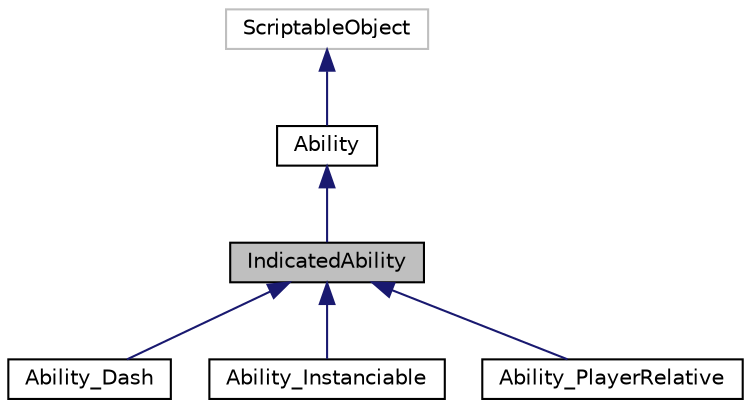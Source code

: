 digraph "IndicatedAbility"
{
 // INTERACTIVE_SVG=YES
 // LATEX_PDF_SIZE
  bgcolor="transparent";
  edge [fontname="Helvetica",fontsize="10",labelfontname="Helvetica",labelfontsize="10"];
  node [fontname="Helvetica",fontsize="10",shape=record];
  Node1 [label="IndicatedAbility",height=0.2,width=0.4,color="black", fillcolor="grey75", style="filled", fontcolor="black",tooltip="Encapsulador de les Ability que han de mostrar l'indicador"];
  Node2 -> Node1 [dir="back",color="midnightblue",fontsize="10",style="solid",fontname="Helvetica"];
  Node2 [label="Ability",height=0.2,width=0.4,color="black",URL="$class_ability.html",tooltip="Base abstract class for an Ability."];
  Node3 -> Node2 [dir="back",color="midnightblue",fontsize="10",style="solid",fontname="Helvetica"];
  Node3 [label="ScriptableObject",height=0.2,width=0.4,color="grey75",tooltip=" "];
  Node1 -> Node4 [dir="back",color="midnightblue",fontsize="10",style="solid",fontname="Helvetica"];
  Node4 [label="Ability_Dash",height=0.2,width=0.4,color="black",URL="$class_ability___dash.html",tooltip=" "];
  Node1 -> Node5 [dir="back",color="midnightblue",fontsize="10",style="solid",fontname="Helvetica"];
  Node5 [label="Ability_Instanciable",height=0.2,width=0.4,color="black",URL="$class_ability___instanciable.html",tooltip=" "];
  Node1 -> Node6 [dir="back",color="midnightblue",fontsize="10",style="solid",fontname="Helvetica"];
  Node6 [label="Ability_PlayerRelative",height=0.2,width=0.4,color="black",URL="$class_ability___player_relative.html",tooltip=" "];
}
